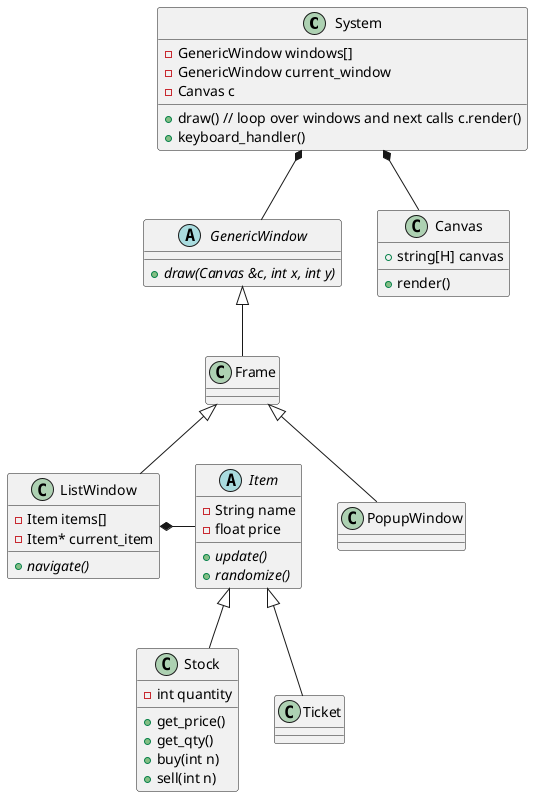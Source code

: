 @startuml
class System
{
    - GenericWindow windows[]
    - GenericWindow current_window
    - Canvas c
    + draw() // loop over windows and next calls c.render()
    + keyboard_handler()
}


abstract GenericWindow
{
    + {abstract} draw(Canvas &c, int x, int y)
}

class Canvas
{
    + render()
    + string[H] canvas
}

System *-- Canvas
System *-- GenericWindow


class PopupWindow
class Frame
class ListWindow
{
    - Item items[]
    - Item* current_item
    + {abstract} navigate()
}
Frame <|-- ListWindow
Frame <|-- PopupWindow
GenericWindow <|-- Frame

abstract Item
{
    - String name
    - float price
    + {abstract} update()
    + {abstract} randomize()
}
class Stock
{
    - int quantity
    + get_price()
    + get_qty()
    + buy(int n)
    + sell(int n)
}
class Ticket
{
    
}
Item <|-- Stock
Item <|-- Ticket

ListWindow *- Item
@enduml
